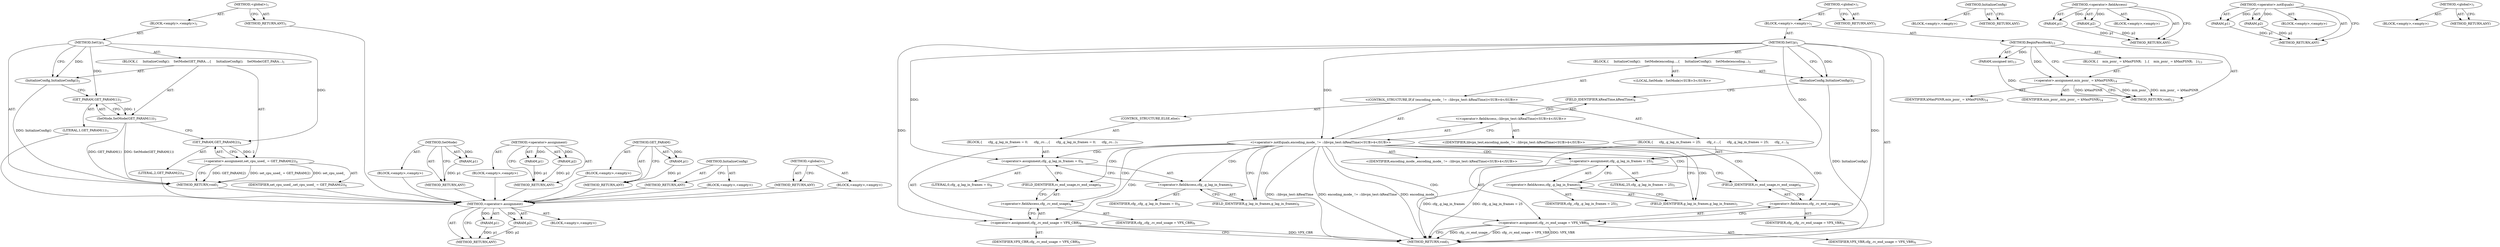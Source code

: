 digraph "BeginPassHook" {
vulnerable_6 [label=<(METHOD,&lt;global&gt;)<SUB>1</SUB>>];
vulnerable_7 [label=<(BLOCK,&lt;empty&gt;,&lt;empty&gt;)<SUB>1</SUB>>];
vulnerable_8 [label=<(METHOD,SetUp)<SUB>1</SUB>>];
vulnerable_9 [label=<(BLOCK,{
     InitializeConfig();
    SetMode(GET_PARA...,{
     InitializeConfig();
    SetMode(GET_PARA...)<SUB>1</SUB>>];
vulnerable_10 [label=<(InitializeConfig,InitializeConfig())<SUB>2</SUB>>];
vulnerable_11 [label=<(SetMode,SetMode(GET_PARAM(1)))<SUB>3</SUB>>];
vulnerable_12 [label=<(GET_PARAM,GET_PARAM(1))<SUB>3</SUB>>];
vulnerable_13 [label=<(LITERAL,1,GET_PARAM(1))<SUB>3</SUB>>];
vulnerable_14 [label=<(&lt;operator&gt;.assignment,set_cpu_used_ = GET_PARAM(2))<SUB>4</SUB>>];
vulnerable_15 [label=<(IDENTIFIER,set_cpu_used_,set_cpu_used_ = GET_PARAM(2))<SUB>4</SUB>>];
vulnerable_16 [label=<(GET_PARAM,GET_PARAM(2))<SUB>4</SUB>>];
vulnerable_17 [label=<(LITERAL,2,GET_PARAM(2))<SUB>4</SUB>>];
vulnerable_18 [label=<(METHOD_RETURN,void)<SUB>1</SUB>>];
vulnerable_20 [label=<(METHOD_RETURN,ANY)<SUB>1</SUB>>];
vulnerable_38 [label=<(METHOD,SetMode)>];
vulnerable_39 [label=<(PARAM,p1)>];
vulnerable_40 [label=<(BLOCK,&lt;empty&gt;,&lt;empty&gt;)>];
vulnerable_41 [label=<(METHOD_RETURN,ANY)>];
vulnerable_46 [label=<(METHOD,&lt;operator&gt;.assignment)>];
vulnerable_47 [label=<(PARAM,p1)>];
vulnerable_48 [label=<(PARAM,p2)>];
vulnerable_49 [label=<(BLOCK,&lt;empty&gt;,&lt;empty&gt;)>];
vulnerable_50 [label=<(METHOD_RETURN,ANY)>];
vulnerable_42 [label=<(METHOD,GET_PARAM)>];
vulnerable_43 [label=<(PARAM,p1)>];
vulnerable_44 [label=<(BLOCK,&lt;empty&gt;,&lt;empty&gt;)>];
vulnerable_45 [label=<(METHOD_RETURN,ANY)>];
vulnerable_35 [label=<(METHOD,InitializeConfig)>];
vulnerable_36 [label=<(BLOCK,&lt;empty&gt;,&lt;empty&gt;)>];
vulnerable_37 [label=<(METHOD_RETURN,ANY)>];
vulnerable_29 [label=<(METHOD,&lt;global&gt;)<SUB>1</SUB>>];
vulnerable_30 [label=<(BLOCK,&lt;empty&gt;,&lt;empty&gt;)>];
vulnerable_31 [label=<(METHOD_RETURN,ANY)>];
fixed_83 [label=<(METHOD,&lt;operator&gt;.assignment)>];
fixed_84 [label=<(PARAM,p1)>];
fixed_85 [label=<(PARAM,p2)>];
fixed_86 [label=<(BLOCK,&lt;empty&gt;,&lt;empty&gt;)>];
fixed_87 [label=<(METHOD_RETURN,ANY)>];
fixed_6 [label=<(METHOD,&lt;global&gt;)<SUB>1</SUB>>];
fixed_7 [label=<(BLOCK,&lt;empty&gt;,&lt;empty&gt;)<SUB>1</SUB>>];
fixed_8 [label=<(METHOD,SetUp)<SUB>1</SUB>>];
fixed_9 [label=<(BLOCK,{
     InitializeConfig();
    SetMode(encoding...,{
     InitializeConfig();
    SetMode(encoding...)<SUB>1</SUB>>];
fixed_10 [label=<(InitializeConfig,InitializeConfig())<SUB>2</SUB>>];
fixed_11 [label="<(LOCAL,SetMode : SetMode)<SUB>3</SUB>>"];
fixed_12 [label="<(CONTROL_STRUCTURE,IF,if (encoding_mode_ != ::libvpx_test::kRealTime))<SUB>4</SUB>>"];
fixed_13 [label="<(&lt;operator&gt;.notEquals,encoding_mode_ != ::libvpx_test::kRealTime)<SUB>4</SUB>>"];
fixed_14 [label="<(IDENTIFIER,encoding_mode_,encoding_mode_ != ::libvpx_test::kRealTime)<SUB>4</SUB>>"];
fixed_15 [label="<(&lt;operator&gt;.fieldAccess,::libvpx_test::kRealTime)<SUB>4</SUB>>"];
fixed_16 [label="<(IDENTIFIER,libvpx_test,encoding_mode_ != ::libvpx_test::kRealTime)<SUB>4</SUB>>"];
fixed_17 [label=<(FIELD_IDENTIFIER,kRealTime,kRealTime)<SUB>4</SUB>>];
fixed_18 [label=<(BLOCK,{
      cfg_.g_lag_in_frames = 25;
      cfg_.r...,{
      cfg_.g_lag_in_frames = 25;
      cfg_.r...)<SUB>4</SUB>>];
fixed_19 [label=<(&lt;operator&gt;.assignment,cfg_.g_lag_in_frames = 25)<SUB>5</SUB>>];
fixed_20 [label=<(&lt;operator&gt;.fieldAccess,cfg_.g_lag_in_frames)<SUB>5</SUB>>];
fixed_21 [label=<(IDENTIFIER,cfg_,cfg_.g_lag_in_frames = 25)<SUB>5</SUB>>];
fixed_22 [label=<(FIELD_IDENTIFIER,g_lag_in_frames,g_lag_in_frames)<SUB>5</SUB>>];
fixed_23 [label=<(LITERAL,25,cfg_.g_lag_in_frames = 25)<SUB>5</SUB>>];
fixed_24 [label=<(&lt;operator&gt;.assignment,cfg_.rc_end_usage = VPX_VBR)<SUB>6</SUB>>];
fixed_25 [label=<(&lt;operator&gt;.fieldAccess,cfg_.rc_end_usage)<SUB>6</SUB>>];
fixed_26 [label=<(IDENTIFIER,cfg_,cfg_.rc_end_usage = VPX_VBR)<SUB>6</SUB>>];
fixed_27 [label=<(FIELD_IDENTIFIER,rc_end_usage,rc_end_usage)<SUB>6</SUB>>];
fixed_28 [label=<(IDENTIFIER,VPX_VBR,cfg_.rc_end_usage = VPX_VBR)<SUB>6</SUB>>];
fixed_29 [label=<(CONTROL_STRUCTURE,ELSE,else)<SUB>7</SUB>>];
fixed_30 [label=<(BLOCK,{
      cfg_.g_lag_in_frames = 0;
      cfg_.rc...,{
      cfg_.g_lag_in_frames = 0;
      cfg_.rc...)<SUB>7</SUB>>];
fixed_31 [label=<(&lt;operator&gt;.assignment,cfg_.g_lag_in_frames = 0)<SUB>8</SUB>>];
fixed_32 [label=<(&lt;operator&gt;.fieldAccess,cfg_.g_lag_in_frames)<SUB>8</SUB>>];
fixed_33 [label=<(IDENTIFIER,cfg_,cfg_.g_lag_in_frames = 0)<SUB>8</SUB>>];
fixed_34 [label=<(FIELD_IDENTIFIER,g_lag_in_frames,g_lag_in_frames)<SUB>8</SUB>>];
fixed_35 [label=<(LITERAL,0,cfg_.g_lag_in_frames = 0)<SUB>8</SUB>>];
fixed_36 [label=<(&lt;operator&gt;.assignment,cfg_.rc_end_usage = VPX_CBR)<SUB>9</SUB>>];
fixed_37 [label=<(&lt;operator&gt;.fieldAccess,cfg_.rc_end_usage)<SUB>9</SUB>>];
fixed_38 [label=<(IDENTIFIER,cfg_,cfg_.rc_end_usage = VPX_CBR)<SUB>9</SUB>>];
fixed_39 [label=<(FIELD_IDENTIFIER,rc_end_usage,rc_end_usage)<SUB>9</SUB>>];
fixed_40 [label=<(IDENTIFIER,VPX_CBR,cfg_.rc_end_usage = VPX_CBR)<SUB>9</SUB>>];
fixed_41 [label=<(METHOD_RETURN,void)<SUB>1</SUB>>];
fixed_43 [label=<(METHOD,BeginPassHook)<SUB>13</SUB>>];
fixed_44 [label=<(PARAM,unsigned int)<SUB>13</SUB>>];
fixed_45 [label=<(BLOCK,{
    min_psnr_ = kMaxPSNR;
   },{
    min_psnr_ = kMaxPSNR;
   })<SUB>13</SUB>>];
fixed_46 [label=<(&lt;operator&gt;.assignment,min_psnr_ = kMaxPSNR)<SUB>14</SUB>>];
fixed_47 [label=<(IDENTIFIER,min_psnr_,min_psnr_ = kMaxPSNR)<SUB>14</SUB>>];
fixed_48 [label=<(IDENTIFIER,kMaxPSNR,min_psnr_ = kMaxPSNR)<SUB>14</SUB>>];
fixed_49 [label=<(METHOD_RETURN,void)<SUB>13</SUB>>];
fixed_51 [label=<(METHOD_RETURN,ANY)<SUB>1</SUB>>];
fixed_70 [label=<(METHOD,InitializeConfig)>];
fixed_71 [label=<(BLOCK,&lt;empty&gt;,&lt;empty&gt;)>];
fixed_72 [label=<(METHOD_RETURN,ANY)>];
fixed_78 [label=<(METHOD,&lt;operator&gt;.fieldAccess)>];
fixed_79 [label=<(PARAM,p1)>];
fixed_80 [label=<(PARAM,p2)>];
fixed_81 [label=<(BLOCK,&lt;empty&gt;,&lt;empty&gt;)>];
fixed_82 [label=<(METHOD_RETURN,ANY)>];
fixed_73 [label=<(METHOD,&lt;operator&gt;.notEquals)>];
fixed_74 [label=<(PARAM,p1)>];
fixed_75 [label=<(PARAM,p2)>];
fixed_76 [label=<(BLOCK,&lt;empty&gt;,&lt;empty&gt;)>];
fixed_77 [label=<(METHOD_RETURN,ANY)>];
fixed_64 [label=<(METHOD,&lt;global&gt;)<SUB>1</SUB>>];
fixed_65 [label=<(BLOCK,&lt;empty&gt;,&lt;empty&gt;)>];
fixed_66 [label=<(METHOD_RETURN,ANY)>];
vulnerable_6 -> vulnerable_7  [key=0, label="AST: "];
vulnerable_6 -> vulnerable_20  [key=0, label="AST: "];
vulnerable_6 -> vulnerable_20  [key=1, label="CFG: "];
vulnerable_7 -> vulnerable_8  [key=0, label="AST: "];
vulnerable_8 -> vulnerable_9  [key=0, label="AST: "];
vulnerable_8 -> vulnerable_18  [key=0, label="AST: "];
vulnerable_8 -> vulnerable_10  [key=0, label="CFG: "];
vulnerable_8 -> vulnerable_10  [key=1, label="DDG: "];
vulnerable_8 -> vulnerable_12  [key=0, label="DDG: "];
vulnerable_8 -> vulnerable_16  [key=0, label="DDG: "];
vulnerable_9 -> vulnerable_10  [key=0, label="AST: "];
vulnerable_9 -> vulnerable_11  [key=0, label="AST: "];
vulnerable_9 -> vulnerable_14  [key=0, label="AST: "];
vulnerable_10 -> vulnerable_12  [key=0, label="CFG: "];
vulnerable_10 -> vulnerable_18  [key=0, label="DDG: InitializeConfig()"];
vulnerable_11 -> vulnerable_12  [key=0, label="AST: "];
vulnerable_11 -> vulnerable_16  [key=0, label="CFG: "];
vulnerable_11 -> vulnerable_18  [key=0, label="DDG: GET_PARAM(1)"];
vulnerable_11 -> vulnerable_18  [key=1, label="DDG: SetMode(GET_PARAM(1))"];
vulnerable_12 -> vulnerable_13  [key=0, label="AST: "];
vulnerable_12 -> vulnerable_11  [key=0, label="CFG: "];
vulnerable_12 -> vulnerable_11  [key=1, label="DDG: 1"];
vulnerable_13 -> fixed_83  [key=0];
vulnerable_14 -> vulnerable_15  [key=0, label="AST: "];
vulnerable_14 -> vulnerable_16  [key=0, label="AST: "];
vulnerable_14 -> vulnerable_18  [key=0, label="CFG: "];
vulnerable_14 -> vulnerable_18  [key=1, label="DDG: GET_PARAM(2)"];
vulnerable_14 -> vulnerable_18  [key=2, label="DDG: set_cpu_used_ = GET_PARAM(2)"];
vulnerable_14 -> vulnerable_18  [key=3, label="DDG: set_cpu_used_"];
vulnerable_15 -> fixed_83  [key=0];
vulnerable_16 -> vulnerable_17  [key=0, label="AST: "];
vulnerable_16 -> vulnerable_14  [key=0, label="CFG: "];
vulnerable_16 -> vulnerable_14  [key=1, label="DDG: 2"];
vulnerable_17 -> fixed_83  [key=0];
vulnerable_18 -> fixed_83  [key=0];
vulnerable_20 -> fixed_83  [key=0];
vulnerable_38 -> vulnerable_39  [key=0, label="AST: "];
vulnerable_38 -> vulnerable_39  [key=1, label="DDG: "];
vulnerable_38 -> vulnerable_40  [key=0, label="AST: "];
vulnerable_38 -> vulnerable_41  [key=0, label="AST: "];
vulnerable_38 -> vulnerable_41  [key=1, label="CFG: "];
vulnerable_39 -> vulnerable_41  [key=0, label="DDG: p1"];
vulnerable_40 -> fixed_83  [key=0];
vulnerable_41 -> fixed_83  [key=0];
vulnerable_46 -> vulnerable_47  [key=0, label="AST: "];
vulnerable_46 -> vulnerable_47  [key=1, label="DDG: "];
vulnerable_46 -> vulnerable_49  [key=0, label="AST: "];
vulnerable_46 -> vulnerable_48  [key=0, label="AST: "];
vulnerable_46 -> vulnerable_48  [key=1, label="DDG: "];
vulnerable_46 -> vulnerable_50  [key=0, label="AST: "];
vulnerable_46 -> vulnerable_50  [key=1, label="CFG: "];
vulnerable_47 -> vulnerable_50  [key=0, label="DDG: p1"];
vulnerable_48 -> vulnerable_50  [key=0, label="DDG: p2"];
vulnerable_49 -> fixed_83  [key=0];
vulnerable_50 -> fixed_83  [key=0];
vulnerable_42 -> vulnerable_43  [key=0, label="AST: "];
vulnerable_42 -> vulnerable_43  [key=1, label="DDG: "];
vulnerable_42 -> vulnerable_44  [key=0, label="AST: "];
vulnerable_42 -> vulnerable_45  [key=0, label="AST: "];
vulnerable_42 -> vulnerable_45  [key=1, label="CFG: "];
vulnerable_43 -> vulnerable_45  [key=0, label="DDG: p1"];
vulnerable_44 -> fixed_83  [key=0];
vulnerable_45 -> fixed_83  [key=0];
vulnerable_35 -> vulnerable_36  [key=0, label="AST: "];
vulnerable_35 -> vulnerable_37  [key=0, label="AST: "];
vulnerable_35 -> vulnerable_37  [key=1, label="CFG: "];
vulnerable_36 -> fixed_83  [key=0];
vulnerable_37 -> fixed_83  [key=0];
vulnerable_29 -> vulnerable_30  [key=0, label="AST: "];
vulnerable_29 -> vulnerable_31  [key=0, label="AST: "];
vulnerable_29 -> vulnerable_31  [key=1, label="CFG: "];
vulnerable_30 -> fixed_83  [key=0];
vulnerable_31 -> fixed_83  [key=0];
fixed_83 -> fixed_84  [key=0, label="AST: "];
fixed_83 -> fixed_84  [key=1, label="DDG: "];
fixed_83 -> fixed_86  [key=0, label="AST: "];
fixed_83 -> fixed_85  [key=0, label="AST: "];
fixed_83 -> fixed_85  [key=1, label="DDG: "];
fixed_83 -> fixed_87  [key=0, label="AST: "];
fixed_83 -> fixed_87  [key=1, label="CFG: "];
fixed_84 -> fixed_87  [key=0, label="DDG: p1"];
fixed_85 -> fixed_87  [key=0, label="DDG: p2"];
fixed_6 -> fixed_7  [key=0, label="AST: "];
fixed_6 -> fixed_51  [key=0, label="AST: "];
fixed_6 -> fixed_51  [key=1, label="CFG: "];
fixed_7 -> fixed_8  [key=0, label="AST: "];
fixed_7 -> fixed_43  [key=0, label="AST: "];
fixed_8 -> fixed_9  [key=0, label="AST: "];
fixed_8 -> fixed_41  [key=0, label="AST: "];
fixed_8 -> fixed_10  [key=0, label="CFG: "];
fixed_8 -> fixed_10  [key=1, label="DDG: "];
fixed_8 -> fixed_13  [key=0, label="DDG: "];
fixed_8 -> fixed_19  [key=0, label="DDG: "];
fixed_8 -> fixed_24  [key=0, label="DDG: "];
fixed_8 -> fixed_31  [key=0, label="DDG: "];
fixed_8 -> fixed_36  [key=0, label="DDG: "];
fixed_9 -> fixed_10  [key=0, label="AST: "];
fixed_9 -> fixed_11  [key=0, label="AST: "];
fixed_9 -> fixed_12  [key=0, label="AST: "];
fixed_10 -> fixed_17  [key=0, label="CFG: "];
fixed_10 -> fixed_41  [key=0, label="DDG: InitializeConfig()"];
fixed_12 -> fixed_13  [key=0, label="AST: "];
fixed_12 -> fixed_18  [key=0, label="AST: "];
fixed_12 -> fixed_29  [key=0, label="AST: "];
fixed_13 -> fixed_14  [key=0, label="AST: "];
fixed_13 -> fixed_15  [key=0, label="AST: "];
fixed_13 -> fixed_22  [key=0, label="CFG: "];
fixed_13 -> fixed_22  [key=1, label="CDG: "];
fixed_13 -> fixed_34  [key=0, label="CFG: "];
fixed_13 -> fixed_34  [key=1, label="CDG: "];
fixed_13 -> fixed_41  [key=0, label="DDG: ::libvpx_test::kRealTime"];
fixed_13 -> fixed_41  [key=1, label="DDG: encoding_mode_ != ::libvpx_test::kRealTime"];
fixed_13 -> fixed_41  [key=2, label="DDG: encoding_mode_"];
fixed_13 -> fixed_24  [key=0, label="CDG: "];
fixed_13 -> fixed_32  [key=0, label="CDG: "];
fixed_13 -> fixed_19  [key=0, label="CDG: "];
fixed_13 -> fixed_36  [key=0, label="CDG: "];
fixed_13 -> fixed_37  [key=0, label="CDG: "];
fixed_13 -> fixed_20  [key=0, label="CDG: "];
fixed_13 -> fixed_25  [key=0, label="CDG: "];
fixed_13 -> fixed_39  [key=0, label="CDG: "];
fixed_13 -> fixed_27  [key=0, label="CDG: "];
fixed_13 -> fixed_31  [key=0, label="CDG: "];
fixed_15 -> fixed_16  [key=0, label="AST: "];
fixed_15 -> fixed_17  [key=0, label="AST: "];
fixed_15 -> fixed_13  [key=0, label="CFG: "];
fixed_17 -> fixed_15  [key=0, label="CFG: "];
fixed_18 -> fixed_19  [key=0, label="AST: "];
fixed_18 -> fixed_24  [key=0, label="AST: "];
fixed_19 -> fixed_20  [key=0, label="AST: "];
fixed_19 -> fixed_23  [key=0, label="AST: "];
fixed_19 -> fixed_27  [key=0, label="CFG: "];
fixed_19 -> fixed_41  [key=0, label="DDG: cfg_.g_lag_in_frames"];
fixed_19 -> fixed_41  [key=1, label="DDG: cfg_.g_lag_in_frames = 25"];
fixed_20 -> fixed_21  [key=0, label="AST: "];
fixed_20 -> fixed_22  [key=0, label="AST: "];
fixed_20 -> fixed_19  [key=0, label="CFG: "];
fixed_22 -> fixed_20  [key=0, label="CFG: "];
fixed_24 -> fixed_25  [key=0, label="AST: "];
fixed_24 -> fixed_28  [key=0, label="AST: "];
fixed_24 -> fixed_41  [key=0, label="CFG: "];
fixed_24 -> fixed_41  [key=1, label="DDG: cfg_.rc_end_usage"];
fixed_24 -> fixed_41  [key=2, label="DDG: cfg_.rc_end_usage = VPX_VBR"];
fixed_24 -> fixed_41  [key=3, label="DDG: VPX_VBR"];
fixed_25 -> fixed_26  [key=0, label="AST: "];
fixed_25 -> fixed_27  [key=0, label="AST: "];
fixed_25 -> fixed_24  [key=0, label="CFG: "];
fixed_27 -> fixed_25  [key=0, label="CFG: "];
fixed_29 -> fixed_30  [key=0, label="AST: "];
fixed_30 -> fixed_31  [key=0, label="AST: "];
fixed_30 -> fixed_36  [key=0, label="AST: "];
fixed_31 -> fixed_32  [key=0, label="AST: "];
fixed_31 -> fixed_35  [key=0, label="AST: "];
fixed_31 -> fixed_39  [key=0, label="CFG: "];
fixed_32 -> fixed_33  [key=0, label="AST: "];
fixed_32 -> fixed_34  [key=0, label="AST: "];
fixed_32 -> fixed_31  [key=0, label="CFG: "];
fixed_34 -> fixed_32  [key=0, label="CFG: "];
fixed_36 -> fixed_37  [key=0, label="AST: "];
fixed_36 -> fixed_40  [key=0, label="AST: "];
fixed_36 -> fixed_41  [key=0, label="CFG: "];
fixed_36 -> fixed_41  [key=1, label="DDG: VPX_CBR"];
fixed_37 -> fixed_38  [key=0, label="AST: "];
fixed_37 -> fixed_39  [key=0, label="AST: "];
fixed_37 -> fixed_36  [key=0, label="CFG: "];
fixed_39 -> fixed_37  [key=0, label="CFG: "];
fixed_43 -> fixed_44  [key=0, label="AST: "];
fixed_43 -> fixed_44  [key=1, label="DDG: "];
fixed_43 -> fixed_45  [key=0, label="AST: "];
fixed_43 -> fixed_49  [key=0, label="AST: "];
fixed_43 -> fixed_46  [key=0, label="CFG: "];
fixed_43 -> fixed_46  [key=1, label="DDG: "];
fixed_44 -> fixed_49  [key=0, label="DDG: "];
fixed_45 -> fixed_46  [key=0, label="AST: "];
fixed_46 -> fixed_47  [key=0, label="AST: "];
fixed_46 -> fixed_48  [key=0, label="AST: "];
fixed_46 -> fixed_49  [key=0, label="CFG: "];
fixed_46 -> fixed_49  [key=1, label="DDG: min_psnr_"];
fixed_46 -> fixed_49  [key=2, label="DDG: min_psnr_ = kMaxPSNR"];
fixed_46 -> fixed_49  [key=3, label="DDG: kMaxPSNR"];
fixed_70 -> fixed_71  [key=0, label="AST: "];
fixed_70 -> fixed_72  [key=0, label="AST: "];
fixed_70 -> fixed_72  [key=1, label="CFG: "];
fixed_78 -> fixed_79  [key=0, label="AST: "];
fixed_78 -> fixed_79  [key=1, label="DDG: "];
fixed_78 -> fixed_81  [key=0, label="AST: "];
fixed_78 -> fixed_80  [key=0, label="AST: "];
fixed_78 -> fixed_80  [key=1, label="DDG: "];
fixed_78 -> fixed_82  [key=0, label="AST: "];
fixed_78 -> fixed_82  [key=1, label="CFG: "];
fixed_79 -> fixed_82  [key=0, label="DDG: p1"];
fixed_80 -> fixed_82  [key=0, label="DDG: p2"];
fixed_73 -> fixed_74  [key=0, label="AST: "];
fixed_73 -> fixed_74  [key=1, label="DDG: "];
fixed_73 -> fixed_76  [key=0, label="AST: "];
fixed_73 -> fixed_75  [key=0, label="AST: "];
fixed_73 -> fixed_75  [key=1, label="DDG: "];
fixed_73 -> fixed_77  [key=0, label="AST: "];
fixed_73 -> fixed_77  [key=1, label="CFG: "];
fixed_74 -> fixed_77  [key=0, label="DDG: p1"];
fixed_75 -> fixed_77  [key=0, label="DDG: p2"];
fixed_64 -> fixed_65  [key=0, label="AST: "];
fixed_64 -> fixed_66  [key=0, label="AST: "];
fixed_64 -> fixed_66  [key=1, label="CFG: "];
}
